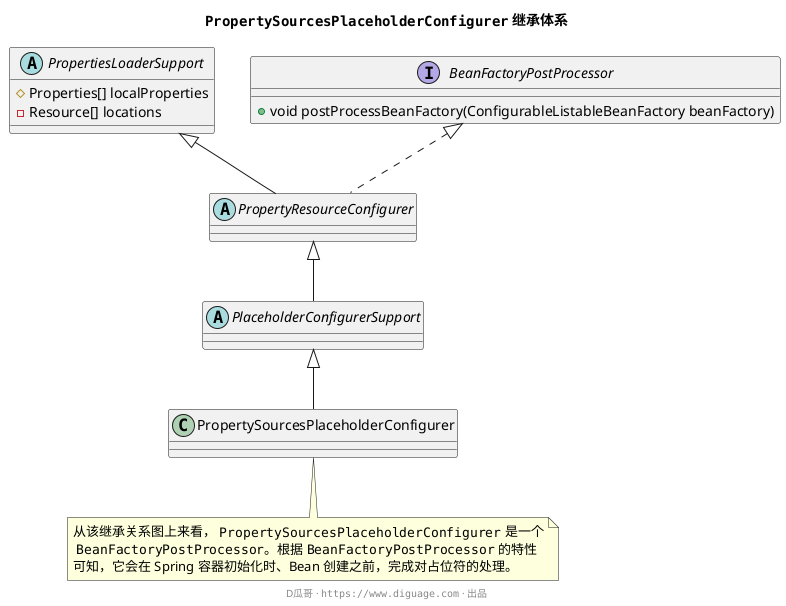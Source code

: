 @startuml

title **""PropertySourcesPlaceholderConfigurer"" 继承体系**

abstract class PropertiesLoaderSupport {
	# Properties[] localProperties
	- Resource[] locations
}

interface BeanFactoryPostProcessor {
	+ void postProcessBeanFactory(ConfigurableListableBeanFactory beanFactory)
}

abstract class PropertyResourceConfigurer extends PropertiesLoaderSupport implements BeanFactoryPostProcessor

abstract class PlaceholderConfigurerSupport extends PropertyResourceConfigurer

class PropertySourcesPlaceholderConfigurer extends PlaceholderConfigurerSupport
note bottom of PropertySourcesPlaceholderConfigurer: 从该继承关系图上来看， ""PropertySourcesPlaceholderConfigurer"" 是一个\n ""BeanFactoryPostProcessor""。根据 ""BeanFactoryPostProcessor"" 的特性\n可知，它会在 Spring 容器初始化时、Bean 创建之前，完成对占位符的处理。

footer D瓜哥 · ""https://www.diguage.com"" · 出品
@enduml
